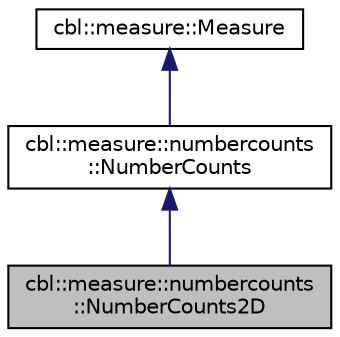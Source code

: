 digraph "cbl::measure::numbercounts::NumberCounts2D"
{
  edge [fontname="Helvetica",fontsize="10",labelfontname="Helvetica",labelfontsize="10"];
  node [fontname="Helvetica",fontsize="10",shape=record];
  Node0 [label="cbl::measure::numbercounts\l::NumberCounts2D",height=0.2,width=0.4,color="black", fillcolor="grey75", style="filled", fontcolor="black"];
  Node1 -> Node0 [dir="back",color="midnightblue",fontsize="10",style="solid",fontname="Helvetica"];
  Node1 [label="cbl::measure::numbercounts\l::NumberCounts",height=0.2,width=0.4,color="black", fillcolor="white", style="filled",URL="$df/df8/classcbl_1_1measure_1_1numbercounts_1_1NumberCounts.html",tooltip="The class NumberCounts. "];
  Node2 -> Node1 [dir="back",color="midnightblue",fontsize="10",style="solid",fontname="Helvetica"];
  Node2 [label="cbl::measure::Measure",height=0.2,width=0.4,color="black", fillcolor="white", style="filled",URL="$db/d0a/classcbl_1_1measure_1_1Measure.html",tooltip="The class Measure. "];
}
